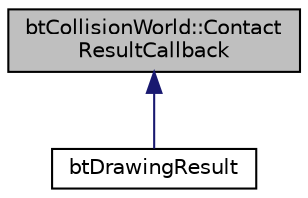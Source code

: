 digraph "btCollisionWorld::ContactResultCallback"
{
  edge [fontname="Helvetica",fontsize="10",labelfontname="Helvetica",labelfontsize="10"];
  node [fontname="Helvetica",fontsize="10",shape=record];
  Node1 [label="btCollisionWorld::Contact\lResultCallback",height=0.2,width=0.4,color="black", fillcolor="grey75", style="filled", fontcolor="black"];
  Node1 -> Node2 [dir="back",color="midnightblue",fontsize="10",style="solid"];
  Node2 [label="btDrawingResult",height=0.2,width=0.4,color="black", fillcolor="white", style="filled",URL="$structbt_drawing_result.html"];
}
